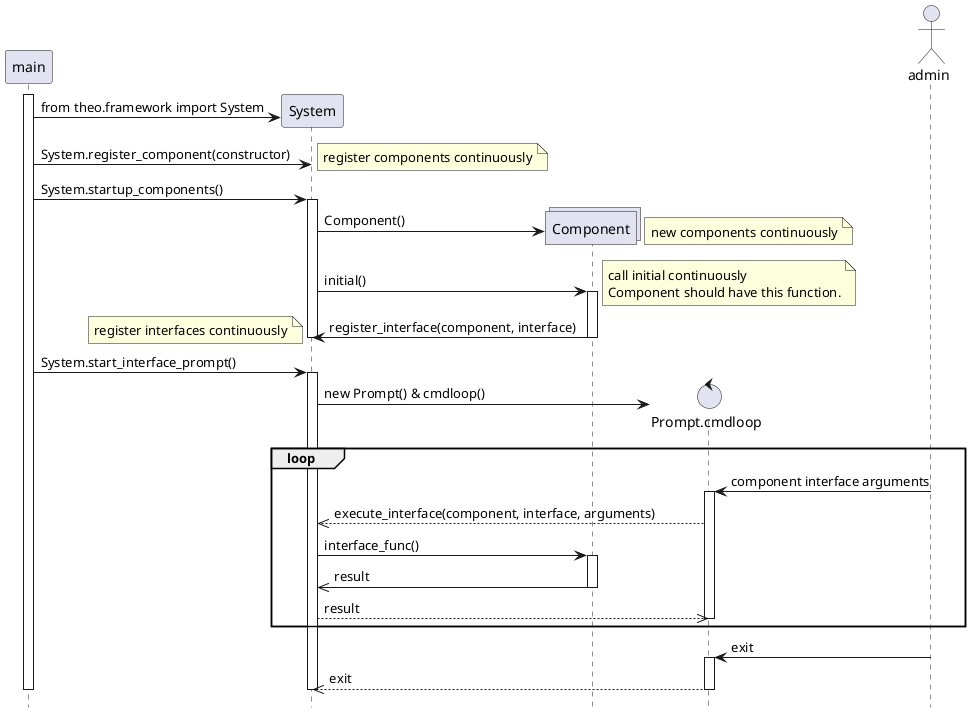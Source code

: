 @startuml System_basic_sequence
hide footbox

participant main
activate main

create participant System
main -> System: from theo.framework import System

main -> System: System.register_component(constructor)
note right: register components continuously
main -> System: System.startup_components()
activate System

create collections Component
System -> Component: Component()
note right: new components continuously


System -> Component: initial()
note right
    call initial continuously
    Component should have this function.
end note

activate Component
Component -> System: register_interface(component, interface)
deactivate Component
note left
    register interfaces continuously
end note

deactivate System

main -> System: System.start_interface_prompt()
activate System

create control Prompt.cmdloop
System -> Prompt.cmdloop: new Prompt() & cmdloop()

loop
    actor admin
    admin -> Prompt.cmdloop: component interface arguments
    activate Prompt.cmdloop

    Prompt.cmdloop -->> System: execute_interface(component, interface, arguments)
    System -> Component: interface_func()
    activate Component
    Component ->> System: result
    deactivate Component

    System -->> Prompt.cmdloop: result
    deactivate Prompt.cmdloop
    end

admin -> Prompt.cmdloop: exit
activate Prompt.cmdloop
Prompt.cmdloop -->> System: exit
deactivate Prompt.cmdloop

deactivate System
deactivate main

@enduml
